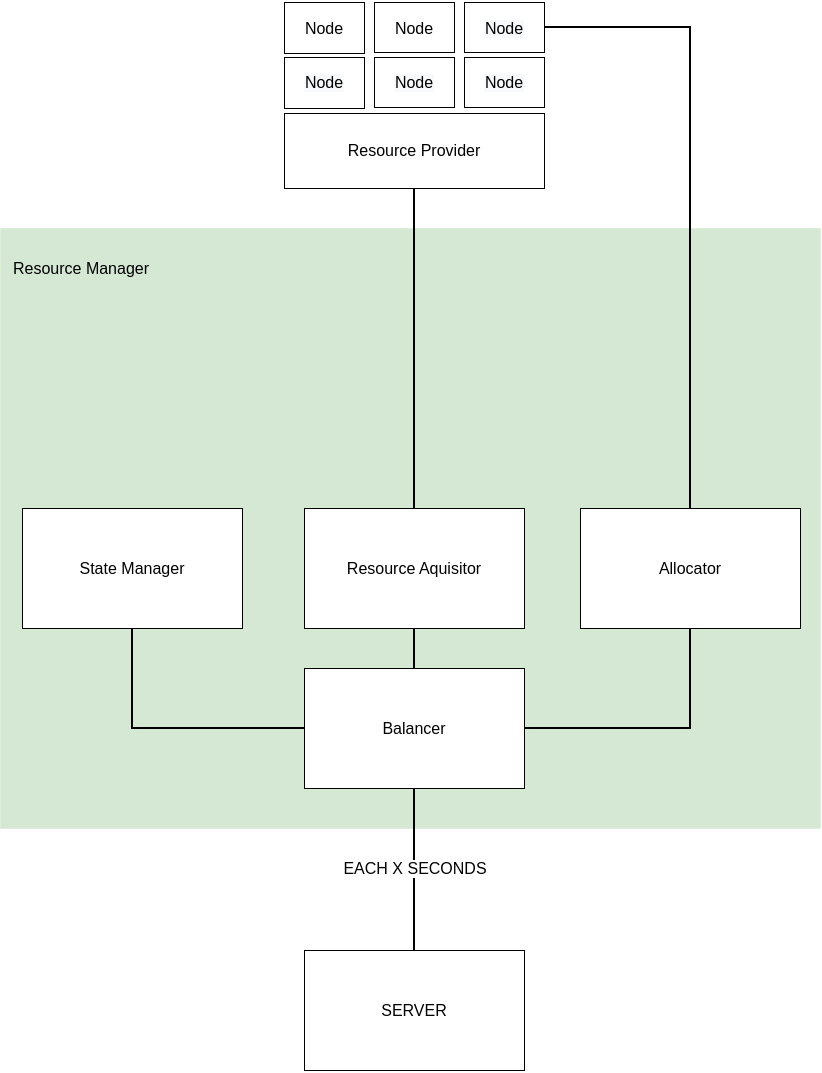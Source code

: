 <mxfile version="19.0.3" type="github">
  <diagram id="givH3kl9ryhQj4KlOiUC" name="Page-1">
    <mxGraphModel dx="677" dy="655" grid="1" gridSize="10" guides="1" tooltips="1" connect="1" arrows="1" fold="1" page="1" pageScale="1" pageWidth="413" pageHeight="291" math="0" shadow="0">
      <root>
        <mxCell id="0" />
        <mxCell id="1" parent="0" />
        <mxCell id="EmZdWoWNg9iefI1Aj5C1-1" value="" style="rounded=0;whiteSpace=wrap;html=1;strokeColor=#82b366;strokeWidth=0;fillColor=#d5e8d4;" parent="1" vertex="1">
          <mxGeometry y="-70" width="410" height="300" as="geometry" />
        </mxCell>
        <mxCell id="EmZdWoWNg9iefI1Aj5C1-4" value="State Manager" style="rounded=0;whiteSpace=wrap;html=1;fontFamily=Helvetica;fontSize=8;strokeColor=default;strokeWidth=0.5;" parent="1" vertex="1">
          <mxGeometry x="11" y="70" width="110" height="60" as="geometry" />
        </mxCell>
        <mxCell id="EmZdWoWNg9iefI1Aj5C1-11" style="edgeStyle=orthogonalEdgeStyle;rounded=0;orthogonalLoop=1;jettySize=auto;html=1;exitX=0;exitY=0.5;exitDx=0;exitDy=0;entryX=0.5;entryY=1;entryDx=0;entryDy=0;fontFamily=Helvetica;fontSize=8;endArrow=none;endFill=0;" parent="1" source="EmZdWoWNg9iefI1Aj5C1-5" target="EmZdWoWNg9iefI1Aj5C1-4" edge="1">
          <mxGeometry relative="1" as="geometry" />
        </mxCell>
        <mxCell id="EmZdWoWNg9iefI1Aj5C1-12" style="edgeStyle=orthogonalEdgeStyle;rounded=0;orthogonalLoop=1;jettySize=auto;html=1;exitX=0.5;exitY=0;exitDx=0;exitDy=0;fontFamily=Helvetica;fontSize=8;endArrow=none;endFill=0;entryX=0.5;entryY=1;entryDx=0;entryDy=0;" parent="1" source="EmZdWoWNg9iefI1Aj5C1-5" target="degvUQ81yIcglxJupTP3-2" edge="1">
          <mxGeometry relative="1" as="geometry" />
        </mxCell>
        <mxCell id="EmZdWoWNg9iefI1Aj5C1-14" style="edgeStyle=orthogonalEdgeStyle;rounded=0;orthogonalLoop=1;jettySize=auto;html=1;exitX=0.5;exitY=1;exitDx=0;exitDy=0;entryX=0.5;entryY=0;entryDx=0;entryDy=0;fontFamily=Helvetica;fontSize=8;endArrow=none;endFill=0;" parent="1" source="EmZdWoWNg9iefI1Aj5C1-5" target="EmZdWoWNg9iefI1Aj5C1-7" edge="1">
          <mxGeometry relative="1" as="geometry" />
        </mxCell>
        <mxCell id="EmZdWoWNg9iefI1Aj5C1-15" value="EACH X SECONDS" style="edgeLabel;html=1;align=center;verticalAlign=middle;resizable=0;points=[];fontSize=8;fontFamily=Helvetica;" parent="EmZdWoWNg9iefI1Aj5C1-14" vertex="1" connectable="0">
          <mxGeometry x="-0.142" relative="1" as="geometry">
            <mxPoint y="5" as="offset" />
          </mxGeometry>
        </mxCell>
        <mxCell id="degvUQ81yIcglxJupTP3-10" style="edgeStyle=orthogonalEdgeStyle;rounded=0;orthogonalLoop=1;jettySize=auto;html=1;exitX=1;exitY=0.5;exitDx=0;exitDy=0;endArrow=none;endFill=0;" edge="1" parent="1" source="EmZdWoWNg9iefI1Aj5C1-5" target="EmZdWoWNg9iefI1Aj5C1-6">
          <mxGeometry relative="1" as="geometry" />
        </mxCell>
        <mxCell id="EmZdWoWNg9iefI1Aj5C1-5" value="Balancer" style="rounded=0;whiteSpace=wrap;html=1;fontFamily=Helvetica;fontSize=8;strokeColor=default;strokeWidth=0.5;" parent="1" vertex="1">
          <mxGeometry x="152" y="150" width="110" height="60" as="geometry" />
        </mxCell>
        <mxCell id="degvUQ81yIcglxJupTP3-12" style="edgeStyle=orthogonalEdgeStyle;rounded=0;orthogonalLoop=1;jettySize=auto;html=1;exitX=0.5;exitY=0;exitDx=0;exitDy=0;entryX=1;entryY=0.5;entryDx=0;entryDy=0;endArrow=none;endFill=0;" edge="1" parent="1" source="EmZdWoWNg9iefI1Aj5C1-6" target="degvUQ81yIcglxJupTP3-6">
          <mxGeometry relative="1" as="geometry" />
        </mxCell>
        <mxCell id="EmZdWoWNg9iefI1Aj5C1-6" value="Allocator" style="rounded=0;whiteSpace=wrap;html=1;fontFamily=Helvetica;fontSize=8;strokeColor=default;strokeWidth=0.5;" parent="1" vertex="1">
          <mxGeometry x="290" y="70" width="110" height="60" as="geometry" />
        </mxCell>
        <mxCell id="EmZdWoWNg9iefI1Aj5C1-7" value="SERVER" style="rounded=0;whiteSpace=wrap;html=1;fontFamily=Helvetica;fontSize=8;strokeColor=default;strokeWidth=0.5;" parent="1" vertex="1">
          <mxGeometry x="152" y="291" width="110" height="60" as="geometry" />
        </mxCell>
        <mxCell id="EmZdWoWNg9iefI1Aj5C1-13" value="Resource Manager" style="text;html=1;align=center;verticalAlign=middle;resizable=0;points=[];autosize=1;strokeColor=none;fillColor=none;fontSize=8;fontFamily=Helvetica;strokeWidth=1;fontStyle=0" parent="1" vertex="1">
          <mxGeometry y="-60" width="80" height="20" as="geometry" />
        </mxCell>
        <mxCell id="degvUQ81yIcglxJupTP3-11" style="edgeStyle=orthogonalEdgeStyle;rounded=0;orthogonalLoop=1;jettySize=auto;html=1;exitX=0.5;exitY=0;exitDx=0;exitDy=0;endArrow=none;endFill=0;entryX=0.5;entryY=1;entryDx=0;entryDy=0;" edge="1" parent="1" source="degvUQ81yIcglxJupTP3-2" target="degvUQ81yIcglxJupTP3-3">
          <mxGeometry relative="1" as="geometry">
            <mxPoint x="160" y="-80" as="targetPoint" />
            <Array as="points">
              <mxPoint x="207" y="-90" />
              <mxPoint x="207" y="-90" />
            </Array>
          </mxGeometry>
        </mxCell>
        <mxCell id="degvUQ81yIcglxJupTP3-2" value="Resource Aquisitor" style="rounded=0;whiteSpace=wrap;html=1;fontFamily=Helvetica;fontSize=8;strokeColor=default;strokeWidth=0.5;" vertex="1" parent="1">
          <mxGeometry x="152" y="70" width="110" height="60" as="geometry" />
        </mxCell>
        <mxCell id="degvUQ81yIcglxJupTP3-3" value="Resource Provider" style="rounded=0;whiteSpace=wrap;html=1;fontFamily=Helvetica;fontSize=8;strokeColor=default;strokeWidth=0.5;" vertex="1" parent="1">
          <mxGeometry x="142" y="-127.5" width="130" height="37.5" as="geometry" />
        </mxCell>
        <mxCell id="degvUQ81yIcglxJupTP3-4" value="Node" style="rounded=0;whiteSpace=wrap;html=1;fontFamily=Helvetica;fontSize=8;strokeColor=default;strokeWidth=0.5;" vertex="1" parent="1">
          <mxGeometry x="142" y="-183" width="40" height="25.5" as="geometry" />
        </mxCell>
        <mxCell id="degvUQ81yIcglxJupTP3-5" value="Node" style="rounded=0;whiteSpace=wrap;html=1;fontFamily=Helvetica;fontSize=8;strokeColor=default;strokeWidth=0.5;" vertex="1" parent="1">
          <mxGeometry x="187" y="-183" width="40" height="25" as="geometry" />
        </mxCell>
        <mxCell id="degvUQ81yIcglxJupTP3-6" value="&lt;span style=&quot;color: rgb(0, 0, 0); font-family: Helvetica; font-size: 8px; font-style: normal; font-variant-ligatures: normal; font-variant-caps: normal; font-weight: 400; letter-spacing: normal; orphans: 2; text-align: center; text-indent: 0px; text-transform: none; widows: 2; word-spacing: 0px; -webkit-text-stroke-width: 0px; background-color: rgb(248, 249, 250); text-decoration-thickness: initial; text-decoration-style: initial; text-decoration-color: initial; float: none; display: inline !important;&quot;&gt;Node&lt;/span&gt;" style="rounded=0;whiteSpace=wrap;html=1;fontFamily=Helvetica;fontSize=8;strokeColor=default;strokeWidth=0.5;" vertex="1" parent="1">
          <mxGeometry x="232" y="-183" width="40" height="25" as="geometry" />
        </mxCell>
        <mxCell id="degvUQ81yIcglxJupTP3-7" value="&lt;span style=&quot;color: rgb(0, 0, 0); font-family: Helvetica; font-size: 8px; font-style: normal; font-variant-ligatures: normal; font-variant-caps: normal; font-weight: 400; letter-spacing: normal; orphans: 2; text-align: center; text-indent: 0px; text-transform: none; widows: 2; word-spacing: 0px; -webkit-text-stroke-width: 0px; background-color: rgb(248, 249, 250); text-decoration-thickness: initial; text-decoration-style: initial; text-decoration-color: initial; float: none; display: inline !important;&quot;&gt;Node&lt;/span&gt;" style="rounded=0;whiteSpace=wrap;html=1;fontFamily=Helvetica;fontSize=8;strokeColor=default;strokeWidth=0.5;" vertex="1" parent="1">
          <mxGeometry x="142" y="-155.5" width="40" height="25.5" as="geometry" />
        </mxCell>
        <mxCell id="degvUQ81yIcglxJupTP3-8" value="&lt;span style=&quot;color: rgb(0, 0, 0); font-family: Helvetica; font-size: 8px; font-style: normal; font-variant-ligatures: normal; font-variant-caps: normal; font-weight: 400; letter-spacing: normal; orphans: 2; text-align: center; text-indent: 0px; text-transform: none; widows: 2; word-spacing: 0px; -webkit-text-stroke-width: 0px; background-color: rgb(248, 249, 250); text-decoration-thickness: initial; text-decoration-style: initial; text-decoration-color: initial; float: none; display: inline !important;&quot;&gt;Node&lt;/span&gt;" style="rounded=0;whiteSpace=wrap;html=1;fontFamily=Helvetica;fontSize=8;strokeColor=default;strokeWidth=0.5;" vertex="1" parent="1">
          <mxGeometry x="187" y="-155.5" width="40" height="25" as="geometry" />
        </mxCell>
        <mxCell id="degvUQ81yIcglxJupTP3-9" value="&lt;span style=&quot;color: rgb(0, 0, 0); font-family: Helvetica; font-size: 8px; font-style: normal; font-variant-ligatures: normal; font-variant-caps: normal; font-weight: 400; letter-spacing: normal; orphans: 2; text-align: center; text-indent: 0px; text-transform: none; widows: 2; word-spacing: 0px; -webkit-text-stroke-width: 0px; background-color: rgb(248, 249, 250); text-decoration-thickness: initial; text-decoration-style: initial; text-decoration-color: initial; float: none; display: inline !important;&quot;&gt;Node&lt;/span&gt;" style="rounded=0;whiteSpace=wrap;html=1;fontFamily=Helvetica;fontSize=8;strokeColor=default;strokeWidth=0.5;" vertex="1" parent="1">
          <mxGeometry x="232" y="-155.5" width="40" height="25" as="geometry" />
        </mxCell>
      </root>
    </mxGraphModel>
  </diagram>
</mxfile>
